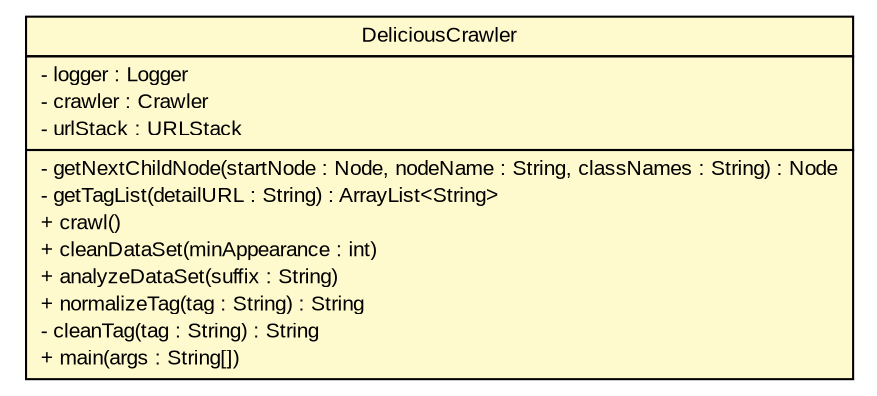 #!/usr/local/bin/dot
#
# Class diagram 
# Generated by UMLGraph version 5.2 (http://www.umlgraph.org/)
#

digraph G {
	edge [fontname="arial",fontsize=10,labelfontname="arial",labelfontsize=10];
	node [fontname="arial",fontsize=10,shape=plaintext];
	nodesep=0.25;
	ranksep=0.5;
	// tud.iir.web.datasetcrawler.DeliciousCrawler
	c58387 [label=<<table title="tud.iir.web.datasetcrawler.DeliciousCrawler" border="0" cellborder="1" cellspacing="0" cellpadding="2" port="p" bgcolor="lemonChiffon" href="./DeliciousCrawler.html">
		<tr><td><table border="0" cellspacing="0" cellpadding="1">
<tr><td align="center" balign="center"> DeliciousCrawler </td></tr>
		</table></td></tr>
		<tr><td><table border="0" cellspacing="0" cellpadding="1">
<tr><td align="left" balign="left"> - logger : Logger </td></tr>
<tr><td align="left" balign="left"> - crawler : Crawler </td></tr>
<tr><td align="left" balign="left"> - urlStack : URLStack </td></tr>
		</table></td></tr>
		<tr><td><table border="0" cellspacing="0" cellpadding="1">
<tr><td align="left" balign="left"> - getNextChildNode(startNode : Node, nodeName : String, classNames : String) : Node </td></tr>
<tr><td align="left" balign="left"> - getTagList(detailURL : String) : ArrayList&lt;String&gt; </td></tr>
<tr><td align="left" balign="left"> + crawl() </td></tr>
<tr><td align="left" balign="left"> + cleanDataSet(minAppearance : int) </td></tr>
<tr><td align="left" balign="left"> + analyzeDataSet(suffix : String) </td></tr>
<tr><td align="left" balign="left"> + normalizeTag(tag : String) : String </td></tr>
<tr><td align="left" balign="left"> - cleanTag(tag : String) : String </td></tr>
<tr><td align="left" balign="left"> + main(args : String[]) </td></tr>
		</table></td></tr>
		</table>>, fontname="arial", fontcolor="black", fontsize=10.0];
}

